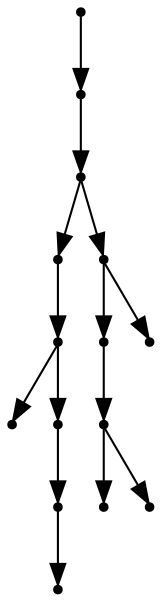 digraph {
  14 [shape=point];
  13 [shape=point];
  12 [shape=point];
  5 [shape=point];
  4 [shape=point];
  0 [shape=point];
  3 [shape=point];
  2 [shape=point];
  1 [shape=point];
  11 [shape=point];
  9 [shape=point];
  8 [shape=point];
  6 [shape=point];
  7 [shape=point];
  10 [shape=point];
14 -> 13;
13 -> 12;
12 -> 5;
5 -> 4;
4 -> 0;
4 -> 3;
3 -> 2;
2 -> 1;
12 -> 11;
11 -> 9;
9 -> 8;
8 -> 6;
8 -> 7;
11 -> 10;
}
